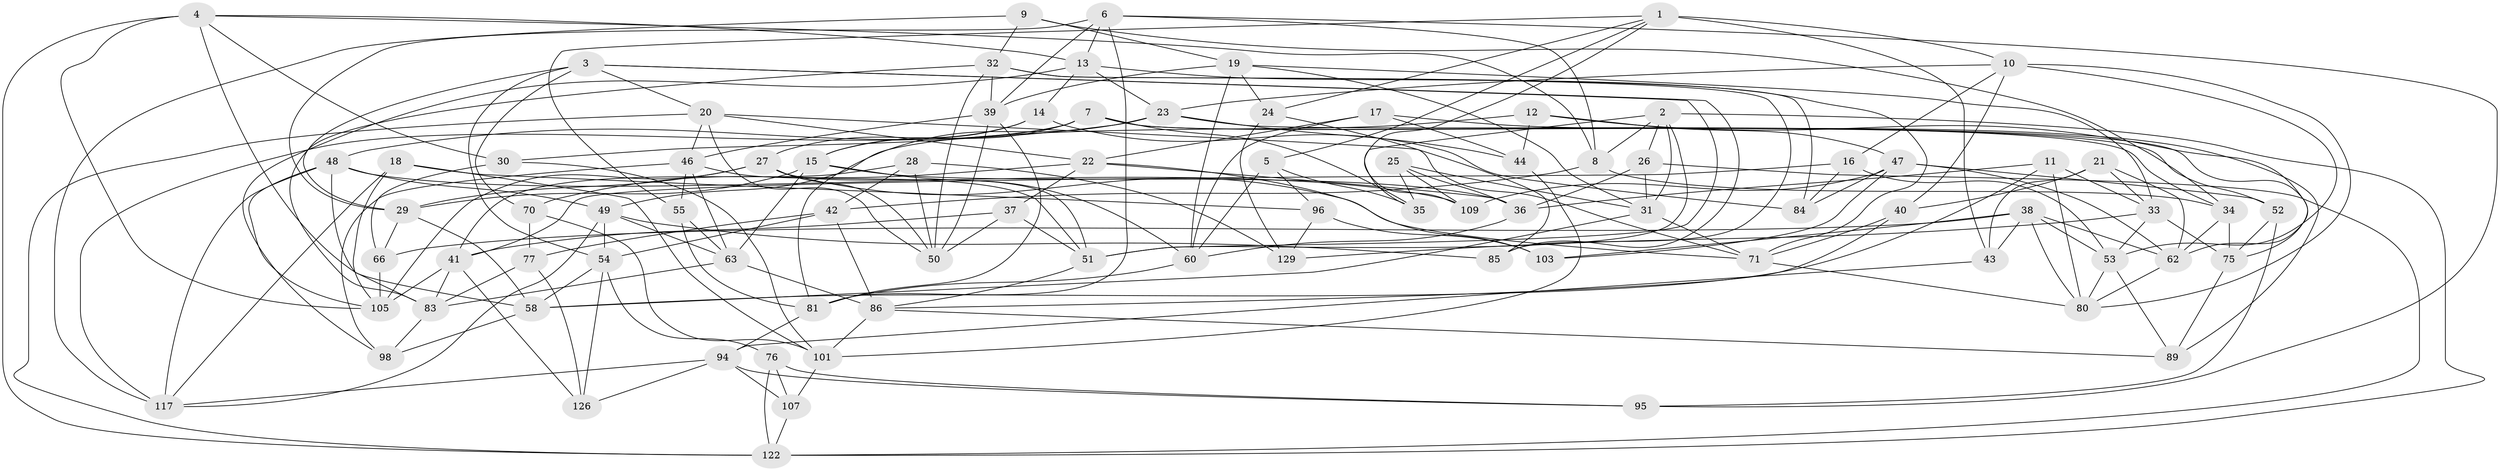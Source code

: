 // Generated by graph-tools (version 1.1) at 2025/24/03/03/25 07:24:22]
// undirected, 84 vertices, 214 edges
graph export_dot {
graph [start="1"]
  node [color=gray90,style=filled];
  1 [super="+61"];
  2 [super="+74"];
  3 [super="+131"];
  4 [super="+121"];
  5;
  6 [super="+56"];
  7 [super="+82"];
  8 [super="+110"];
  9;
  10 [super="+87"];
  11;
  12;
  13 [super="+112"];
  14;
  15 [super="+68"];
  16;
  17;
  18;
  19 [super="+102"];
  20 [super="+116"];
  21;
  22 [super="+78"];
  23 [super="+120"];
  24;
  25;
  26;
  27 [super="+65"];
  28;
  29 [super="+106"];
  30;
  31 [super="+100"];
  32 [super="+45"];
  33 [super="+69"];
  34 [super="+90"];
  35;
  36 [super="+124"];
  37;
  38 [super="+59"];
  39 [super="+79"];
  40;
  41 [super="+72"];
  42 [super="+104"];
  43;
  44;
  46 [super="+108"];
  47 [super="+123"];
  48 [super="+91"];
  49 [super="+92"];
  50 [super="+57"];
  51 [super="+73"];
  52;
  53 [super="+125"];
  54 [super="+118"];
  55;
  58 [super="+99"];
  60 [super="+93"];
  62 [super="+64"];
  63 [super="+67"];
  66;
  70;
  71 [super="+88"];
  75 [super="+97"];
  76;
  77;
  80 [super="+111"];
  81 [super="+113"];
  83 [super="+128"];
  84;
  85;
  86 [super="+115"];
  89;
  94 [super="+114"];
  95;
  96;
  98;
  101 [super="+132"];
  103;
  105 [super="+119"];
  107;
  109;
  117 [super="+130"];
  122 [super="+127"];
  126;
  129;
  1 -- 24;
  1 -- 5;
  1 -- 10;
  1 -- 43;
  1 -- 109;
  1 -- 55;
  2 -- 51;
  2 -- 31;
  2 -- 35;
  2 -- 26;
  2 -- 122;
  2 -- 8;
  3 -- 20;
  3 -- 85;
  3 -- 70;
  3 -- 54;
  3 -- 51;
  3 -- 29;
  4 -- 30;
  4 -- 58;
  4 -- 8;
  4 -- 13;
  4 -- 105;
  4 -- 122;
  5 -- 35;
  5 -- 96;
  5 -- 60;
  6 -- 13;
  6 -- 39;
  6 -- 29;
  6 -- 8;
  6 -- 81;
  6 -- 95;
  7 -- 34;
  7 -- 35;
  7 -- 52;
  7 -- 30;
  7 -- 117;
  7 -- 15;
  8 -- 42 [weight=2];
  8 -- 34;
  9 -- 32;
  9 -- 117;
  9 -- 34;
  9 -- 19;
  10 -- 23;
  10 -- 40;
  10 -- 16;
  10 -- 53;
  10 -- 80;
  11 -- 58;
  11 -- 80;
  11 -- 36;
  11 -- 33;
  12 -- 44;
  12 -- 49;
  12 -- 47;
  12 -- 62;
  13 -- 98;
  13 -- 71;
  13 -- 14;
  13 -- 23;
  14 -- 84;
  14 -- 27;
  14 -- 15;
  15 -- 63;
  15 -- 60;
  15 -- 36;
  15 -- 29;
  16 -- 84;
  16 -- 53;
  16 -- 41;
  17 -- 44;
  17 -- 60;
  17 -- 89;
  17 -- 22;
  18 -- 105;
  18 -- 117;
  18 -- 96;
  18 -- 101;
  19 -- 33;
  19 -- 31;
  19 -- 24;
  19 -- 60;
  19 -- 39;
  20 -- 46;
  20 -- 50;
  20 -- 22;
  20 -- 122;
  20 -- 71;
  21 -- 62;
  21 -- 40;
  21 -- 43;
  21 -- 33;
  22 -- 70;
  22 -- 36;
  22 -- 37;
  22 -- 103;
  23 -- 44;
  23 -- 48;
  23 -- 75;
  23 -- 81;
  24 -- 85;
  24 -- 129;
  25 -- 35;
  25 -- 109;
  25 -- 36;
  25 -- 31;
  26 -- 122;
  26 -- 36;
  26 -- 31;
  27 -- 105;
  27 -- 50;
  27 -- 51;
  27 -- 29;
  27 -- 71;
  28 -- 50;
  28 -- 42;
  28 -- 41;
  28 -- 129;
  29 -- 66;
  29 -- 58;
  30 -- 66;
  30 -- 101;
  31 -- 58;
  31 -- 71;
  32 -- 84;
  32 -- 83;
  32 -- 85;
  32 -- 50;
  32 -- 39;
  33 -- 129;
  33 -- 75;
  33 -- 53;
  34 -- 75 [weight=2];
  34 -- 62;
  36 -- 60;
  37 -- 50;
  37 -- 51;
  37 -- 41;
  38 -- 66;
  38 -- 43;
  38 -- 53;
  38 -- 103;
  38 -- 80;
  38 -- 62;
  39 -- 81;
  39 -- 46;
  39 -- 50;
  40 -- 71;
  40 -- 86;
  41 -- 126;
  41 -- 105;
  41 -- 83;
  42 -- 54;
  42 -- 77;
  42 -- 86;
  43 -- 94;
  44 -- 101;
  46 -- 51;
  46 -- 55;
  46 -- 98;
  46 -- 63;
  47 -- 84;
  47 -- 62;
  47 -- 109;
  47 -- 103;
  47 -- 52;
  48 -- 109;
  48 -- 49;
  48 -- 117;
  48 -- 105;
  48 -- 83;
  49 -- 85;
  49 -- 63;
  49 -- 117;
  49 -- 54;
  51 -- 86;
  52 -- 95;
  52 -- 75;
  53 -- 89;
  53 -- 80;
  54 -- 126;
  54 -- 76;
  54 -- 58;
  55 -- 63;
  55 -- 81;
  58 -- 98;
  60 -- 81;
  62 -- 80;
  63 -- 83;
  63 -- 86;
  66 -- 105;
  70 -- 77;
  70 -- 101;
  71 -- 80;
  75 -- 89;
  76 -- 107;
  76 -- 122;
  76 -- 95;
  77 -- 126;
  77 -- 83;
  81 -- 94;
  83 -- 98;
  86 -- 89;
  86 -- 101;
  94 -- 126;
  94 -- 107;
  94 -- 117;
  94 -- 95;
  96 -- 129;
  96 -- 103;
  101 -- 107;
  107 -- 122;
}
